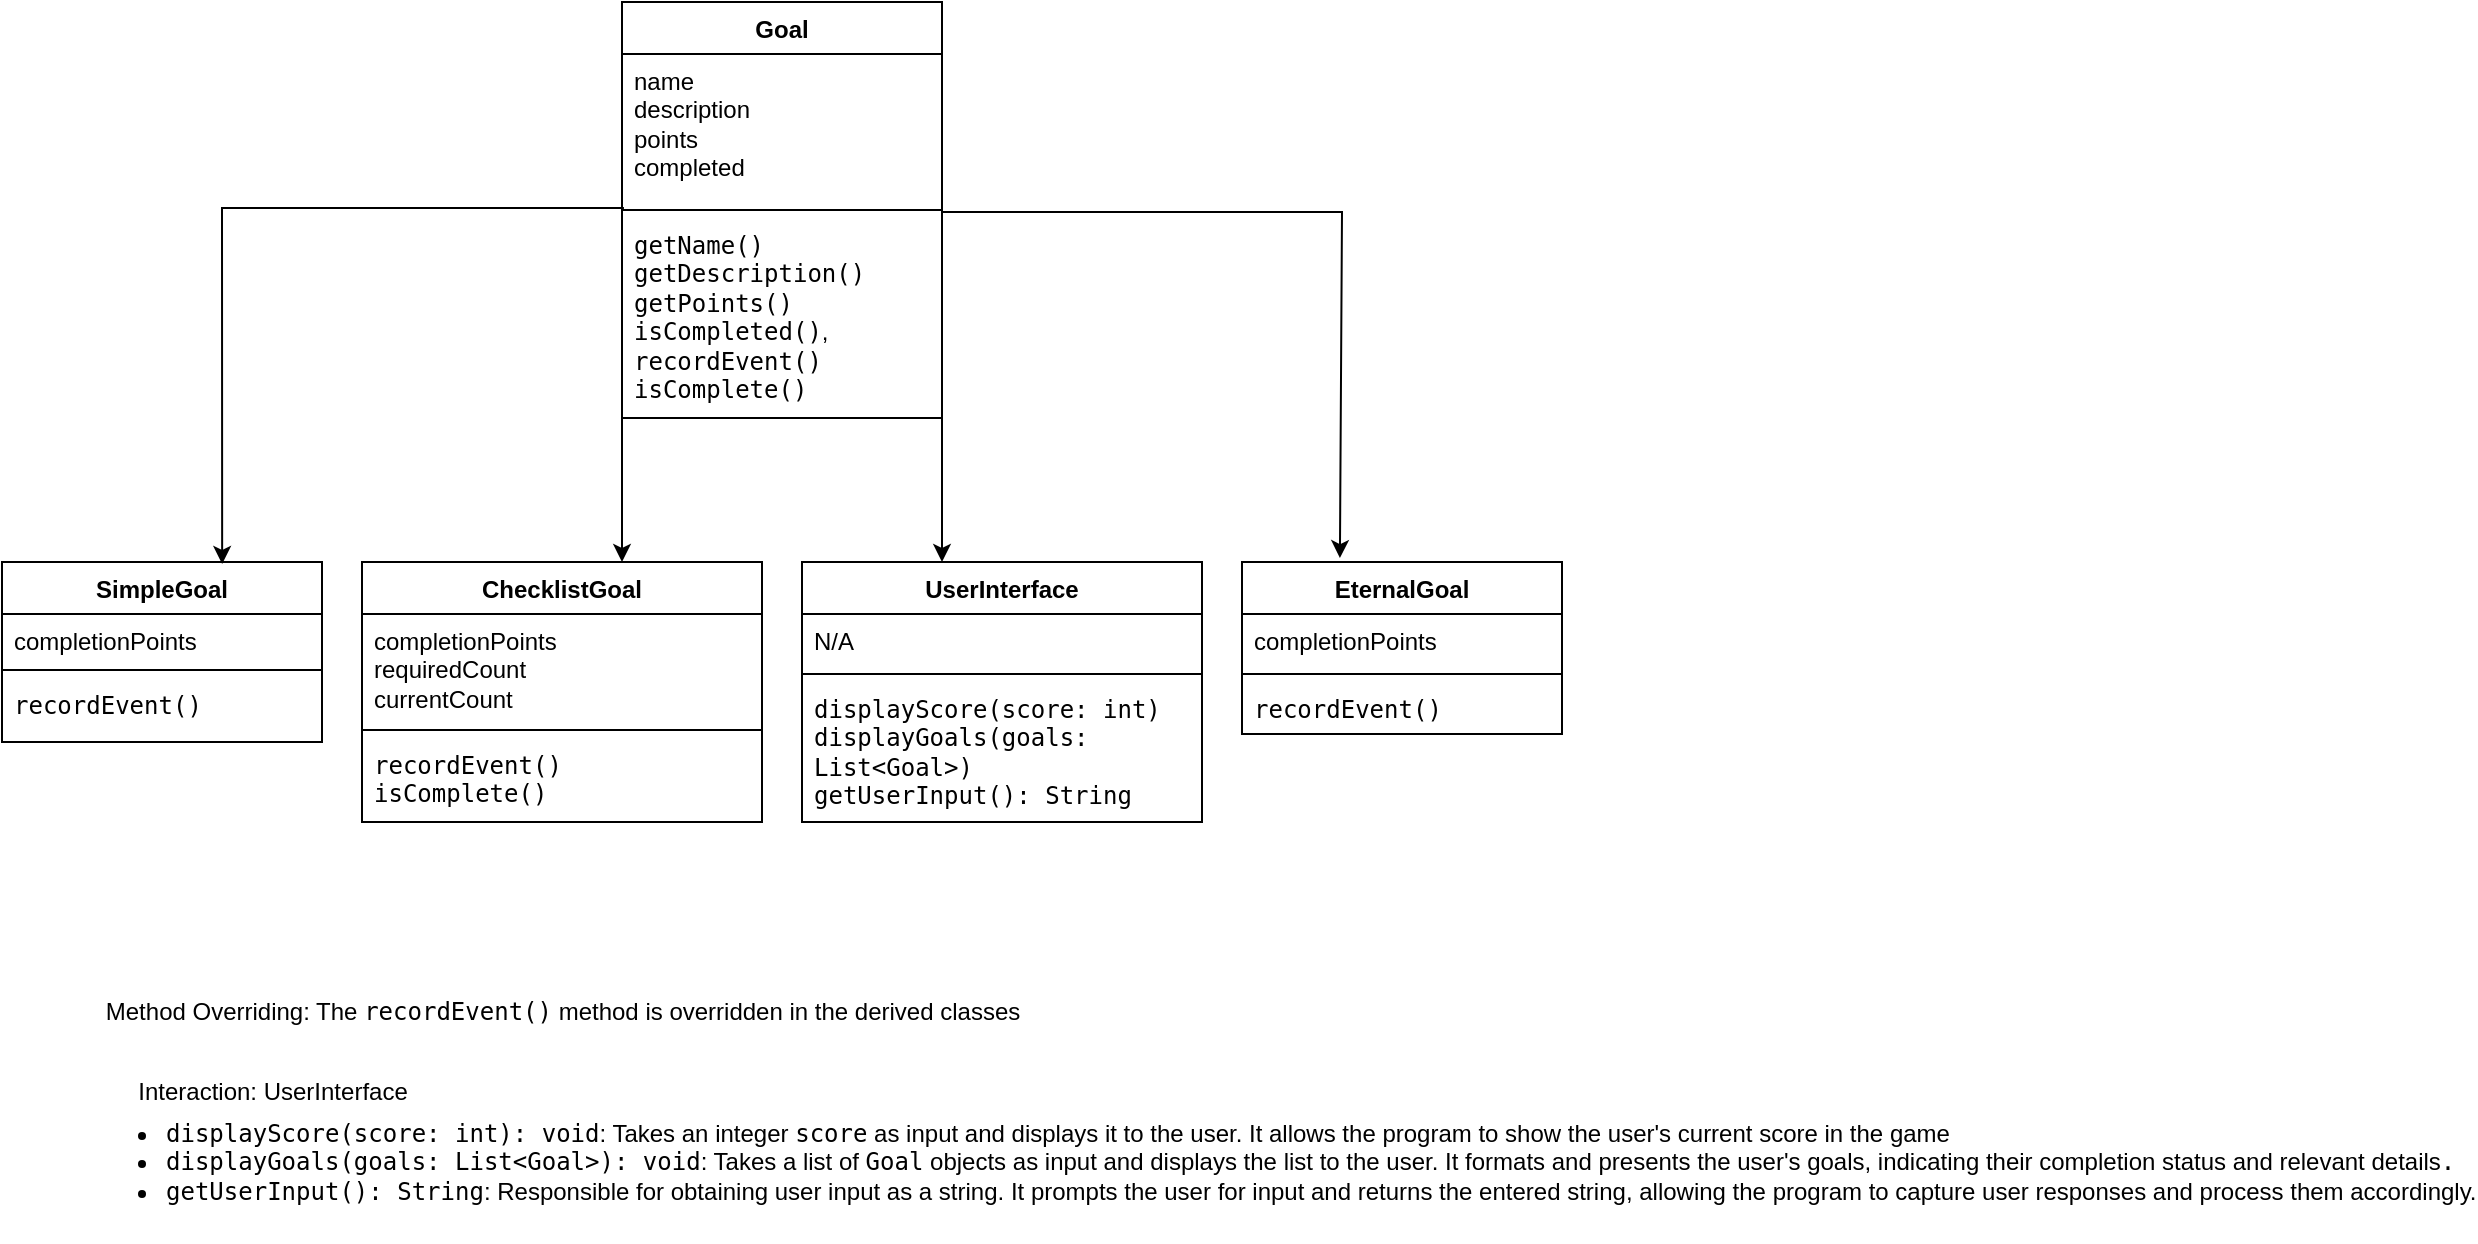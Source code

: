 <mxfile version="22.0.8" type="device">
  <diagram id="C5RBs43oDa-KdzZeNtuy" name="Page-1">
    <mxGraphModel dx="1750" dy="1043" grid="1" gridSize="10" guides="1" tooltips="1" connect="1" arrows="1" fold="1" page="1" pageScale="1" pageWidth="827" pageHeight="1169" math="0" shadow="0">
      <root>
        <mxCell id="WIyWlLk6GJQsqaUBKTNV-0" />
        <mxCell id="WIyWlLk6GJQsqaUBKTNV-1" parent="WIyWlLk6GJQsqaUBKTNV-0" />
        <mxCell id="iSuWOyVKi-u0P0QXyepy-0" value="&lt;div&gt;Goal&lt;/div&gt;" style="swimlane;fontStyle=1;align=center;verticalAlign=top;childLayout=stackLayout;horizontal=1;startSize=26;horizontalStack=0;resizeParent=1;resizeParentMax=0;resizeLast=0;collapsible=1;marginBottom=0;whiteSpace=wrap;html=1;" vertex="1" parent="WIyWlLk6GJQsqaUBKTNV-1">
          <mxGeometry x="320" y="200" width="160" height="208" as="geometry" />
        </mxCell>
        <mxCell id="iSuWOyVKi-u0P0QXyepy-1" value="&lt;div&gt;name&lt;/div&gt;&lt;div&gt;description&lt;/div&gt;&lt;div&gt;points&lt;/div&gt;&lt;div&gt;completed&lt;/div&gt;" style="text;strokeColor=none;fillColor=none;align=left;verticalAlign=top;spacingLeft=4;spacingRight=4;overflow=hidden;rotatable=0;points=[[0,0.5],[1,0.5]];portConstraint=eastwest;whiteSpace=wrap;html=1;" vertex="1" parent="iSuWOyVKi-u0P0QXyepy-0">
          <mxGeometry y="26" width="160" height="74" as="geometry" />
        </mxCell>
        <mxCell id="iSuWOyVKi-u0P0QXyepy-2" value="" style="line;strokeWidth=1;fillColor=none;align=left;verticalAlign=middle;spacingTop=-1;spacingLeft=3;spacingRight=3;rotatable=0;labelPosition=right;points=[];portConstraint=eastwest;strokeColor=inherit;" vertex="1" parent="iSuWOyVKi-u0P0QXyepy-0">
          <mxGeometry y="100" width="160" height="8" as="geometry" />
        </mxCell>
        <mxCell id="iSuWOyVKi-u0P0QXyepy-3" value="&lt;div&gt;&lt;code&gt;getName()&lt;/code&gt;&lt;/div&gt;&lt;div&gt;&lt;code&gt;getDescription()&lt;/code&gt;&lt;/div&gt;&lt;div&gt;&lt;code&gt;getPoints()&lt;/code&gt;&lt;/div&gt;&lt;div&gt;&lt;code&gt;isCompleted()&lt;/code&gt;, &lt;code&gt;recordEvent()&lt;/code&gt;&lt;/div&gt;&lt;div&gt;&lt;code&gt;isComplete()&lt;/code&gt;&lt;/div&gt;" style="text;strokeColor=none;fillColor=none;align=left;verticalAlign=top;spacingLeft=4;spacingRight=4;overflow=hidden;rotatable=0;points=[[0,0.5],[1,0.5]];portConstraint=eastwest;whiteSpace=wrap;html=1;" vertex="1" parent="iSuWOyVKi-u0P0QXyepy-0">
          <mxGeometry y="108" width="160" height="100" as="geometry" />
        </mxCell>
        <mxCell id="iSuWOyVKi-u0P0QXyepy-12" value="ChecklistGoal" style="swimlane;fontStyle=1;align=center;verticalAlign=top;childLayout=stackLayout;horizontal=1;startSize=26;horizontalStack=0;resizeParent=1;resizeParentMax=0;resizeLast=0;collapsible=1;marginBottom=0;whiteSpace=wrap;html=1;" vertex="1" parent="WIyWlLk6GJQsqaUBKTNV-1">
          <mxGeometry x="190" y="480" width="200" height="130" as="geometry" />
        </mxCell>
        <mxCell id="iSuWOyVKi-u0P0QXyepy-13" value="&lt;div&gt;completionPoints&lt;/div&gt;&lt;div&gt;requiredCount&lt;/div&gt;&lt;div&gt;currentCount&lt;/div&gt;" style="text;strokeColor=none;fillColor=none;align=left;verticalAlign=top;spacingLeft=4;spacingRight=4;overflow=hidden;rotatable=0;points=[[0,0.5],[1,0.5]];portConstraint=eastwest;whiteSpace=wrap;html=1;" vertex="1" parent="iSuWOyVKi-u0P0QXyepy-12">
          <mxGeometry y="26" width="200" height="54" as="geometry" />
        </mxCell>
        <mxCell id="iSuWOyVKi-u0P0QXyepy-14" value="" style="line;strokeWidth=1;fillColor=none;align=left;verticalAlign=middle;spacingTop=-1;spacingLeft=3;spacingRight=3;rotatable=0;labelPosition=right;points=[];portConstraint=eastwest;strokeColor=inherit;" vertex="1" parent="iSuWOyVKi-u0P0QXyepy-12">
          <mxGeometry y="80" width="200" height="8" as="geometry" />
        </mxCell>
        <mxCell id="iSuWOyVKi-u0P0QXyepy-15" value="&lt;div&gt;&lt;code&gt;recordEvent()&lt;/code&gt;&lt;/div&gt;&lt;div&gt;&lt;code&gt;isComplete()&lt;/code&gt;&lt;/div&gt;" style="text;strokeColor=none;fillColor=none;align=left;verticalAlign=top;spacingLeft=4;spacingRight=4;overflow=hidden;rotatable=0;points=[[0,0.5],[1,0.5]];portConstraint=eastwest;whiteSpace=wrap;html=1;" vertex="1" parent="iSuWOyVKi-u0P0QXyepy-12">
          <mxGeometry y="88" width="200" height="42" as="geometry" />
        </mxCell>
        <mxCell id="iSuWOyVKi-u0P0QXyepy-8" value="EternalGoal" style="swimlane;fontStyle=1;align=center;verticalAlign=top;childLayout=stackLayout;horizontal=1;startSize=26;horizontalStack=0;resizeParent=1;resizeParentMax=0;resizeLast=0;collapsible=1;marginBottom=0;whiteSpace=wrap;html=1;" vertex="1" parent="WIyWlLk6GJQsqaUBKTNV-1">
          <mxGeometry x="630" y="480" width="160" height="86" as="geometry" />
        </mxCell>
        <mxCell id="iSuWOyVKi-u0P0QXyepy-9" value="completionPoints" style="text;strokeColor=none;fillColor=none;align=left;verticalAlign=top;spacingLeft=4;spacingRight=4;overflow=hidden;rotatable=0;points=[[0,0.5],[1,0.5]];portConstraint=eastwest;whiteSpace=wrap;html=1;" vertex="1" parent="iSuWOyVKi-u0P0QXyepy-8">
          <mxGeometry y="26" width="160" height="26" as="geometry" />
        </mxCell>
        <mxCell id="iSuWOyVKi-u0P0QXyepy-10" value="" style="line;strokeWidth=1;fillColor=none;align=left;verticalAlign=middle;spacingTop=-1;spacingLeft=3;spacingRight=3;rotatable=0;labelPosition=right;points=[];portConstraint=eastwest;strokeColor=inherit;" vertex="1" parent="iSuWOyVKi-u0P0QXyepy-8">
          <mxGeometry y="52" width="160" height="8" as="geometry" />
        </mxCell>
        <mxCell id="iSuWOyVKi-u0P0QXyepy-11" value="&lt;code&gt;recordEvent()&lt;/code&gt;" style="text;strokeColor=none;fillColor=none;align=left;verticalAlign=top;spacingLeft=4;spacingRight=4;overflow=hidden;rotatable=0;points=[[0,0.5],[1,0.5]];portConstraint=eastwest;whiteSpace=wrap;html=1;" vertex="1" parent="iSuWOyVKi-u0P0QXyepy-8">
          <mxGeometry y="60" width="160" height="26" as="geometry" />
        </mxCell>
        <mxCell id="iSuWOyVKi-u0P0QXyepy-4" value="SimpleGoal" style="swimlane;fontStyle=1;align=center;verticalAlign=top;childLayout=stackLayout;horizontal=1;startSize=26;horizontalStack=0;resizeParent=1;resizeParentMax=0;resizeLast=0;collapsible=1;marginBottom=0;whiteSpace=wrap;html=1;" vertex="1" parent="WIyWlLk6GJQsqaUBKTNV-1">
          <mxGeometry x="10" y="480" width="160" height="90" as="geometry" />
        </mxCell>
        <mxCell id="iSuWOyVKi-u0P0QXyepy-5" value="completionPoints" style="text;strokeColor=none;fillColor=none;align=left;verticalAlign=top;spacingLeft=4;spacingRight=4;overflow=hidden;rotatable=0;points=[[0,0.5],[1,0.5]];portConstraint=eastwest;whiteSpace=wrap;html=1;" vertex="1" parent="iSuWOyVKi-u0P0QXyepy-4">
          <mxGeometry y="26" width="160" height="24" as="geometry" />
        </mxCell>
        <mxCell id="iSuWOyVKi-u0P0QXyepy-6" value="" style="line;strokeWidth=1;fillColor=none;align=left;verticalAlign=middle;spacingTop=-1;spacingLeft=3;spacingRight=3;rotatable=0;labelPosition=right;points=[];portConstraint=eastwest;strokeColor=inherit;" vertex="1" parent="iSuWOyVKi-u0P0QXyepy-4">
          <mxGeometry y="50" width="160" height="8" as="geometry" />
        </mxCell>
        <mxCell id="iSuWOyVKi-u0P0QXyepy-7" value="&lt;code&gt;recordEvent()&lt;/code&gt;" style="text;strokeColor=none;fillColor=none;align=left;verticalAlign=top;spacingLeft=4;spacingRight=4;overflow=hidden;rotatable=0;points=[[0,0.5],[1,0.5]];portConstraint=eastwest;whiteSpace=wrap;html=1;" vertex="1" parent="iSuWOyVKi-u0P0QXyepy-4">
          <mxGeometry y="58" width="160" height="32" as="geometry" />
        </mxCell>
        <mxCell id="iSuWOyVKi-u0P0QXyepy-16" value="UserInterface" style="swimlane;fontStyle=1;align=center;verticalAlign=top;childLayout=stackLayout;horizontal=1;startSize=26;horizontalStack=0;resizeParent=1;resizeParentMax=0;resizeLast=0;collapsible=1;marginBottom=0;whiteSpace=wrap;html=1;" vertex="1" parent="WIyWlLk6GJQsqaUBKTNV-1">
          <mxGeometry x="410" y="480" width="200" height="130" as="geometry" />
        </mxCell>
        <mxCell id="iSuWOyVKi-u0P0QXyepy-17" value="N/A" style="text;strokeColor=none;fillColor=none;align=left;verticalAlign=top;spacingLeft=4;spacingRight=4;overflow=hidden;rotatable=0;points=[[0,0.5],[1,0.5]];portConstraint=eastwest;whiteSpace=wrap;html=1;" vertex="1" parent="iSuWOyVKi-u0P0QXyepy-16">
          <mxGeometry y="26" width="200" height="26" as="geometry" />
        </mxCell>
        <mxCell id="iSuWOyVKi-u0P0QXyepy-18" value="" style="line;strokeWidth=1;fillColor=none;align=left;verticalAlign=middle;spacingTop=-1;spacingLeft=3;spacingRight=3;rotatable=0;labelPosition=right;points=[];portConstraint=eastwest;strokeColor=inherit;" vertex="1" parent="iSuWOyVKi-u0P0QXyepy-16">
          <mxGeometry y="52" width="200" height="8" as="geometry" />
        </mxCell>
        <mxCell id="iSuWOyVKi-u0P0QXyepy-19" value="&lt;div&gt;&lt;code&gt;displayScore(score: int)&lt;/code&gt;&lt;/div&gt;&lt;div&gt;&lt;code&gt;displayGoals(goals: List&amp;lt;Goal&amp;gt;)&lt;/code&gt;&lt;/div&gt;&lt;div&gt;&lt;code&gt;getUserInput(): String&lt;/code&gt;&lt;/div&gt;" style="text;strokeColor=none;fillColor=none;align=left;verticalAlign=top;spacingLeft=4;spacingRight=4;overflow=hidden;rotatable=0;points=[[0,0.5],[1,0.5]];portConstraint=eastwest;whiteSpace=wrap;html=1;" vertex="1" parent="iSuWOyVKi-u0P0QXyepy-16">
          <mxGeometry y="60" width="200" height="70" as="geometry" />
        </mxCell>
        <mxCell id="iSuWOyVKi-u0P0QXyepy-21" value="" style="endArrow=classic;html=1;rounded=0;entryX=0.35;entryY=0;entryDx=0;entryDy=0;entryPerimeter=0;" edge="1" parent="WIyWlLk6GJQsqaUBKTNV-1" target="iSuWOyVKi-u0P0QXyepy-16">
          <mxGeometry width="50" height="50" relative="1" as="geometry">
            <mxPoint x="480" y="408" as="sourcePoint" />
            <mxPoint x="480" y="478" as="targetPoint" />
          </mxGeometry>
        </mxCell>
        <mxCell id="iSuWOyVKi-u0P0QXyepy-22" value="" style="endArrow=classic;html=1;rounded=0;entryX=0.65;entryY=0;entryDx=0;entryDy=0;entryPerimeter=0;" edge="1" parent="WIyWlLk6GJQsqaUBKTNV-1" target="iSuWOyVKi-u0P0QXyepy-12">
          <mxGeometry width="50" height="50" relative="1" as="geometry">
            <mxPoint x="320" y="408" as="sourcePoint" />
            <mxPoint x="310" y="460" as="targetPoint" />
          </mxGeometry>
        </mxCell>
        <mxCell id="iSuWOyVKi-u0P0QXyepy-23" value="" style="endArrow=classic;html=1;rounded=0;exitX=1;exitY=-0.03;exitDx=0;exitDy=0;exitPerimeter=0;entryX=0.306;entryY=-0.023;entryDx=0;entryDy=0;entryPerimeter=0;" edge="1" parent="WIyWlLk6GJQsqaUBKTNV-1" source="iSuWOyVKi-u0P0QXyepy-3" target="iSuWOyVKi-u0P0QXyepy-8">
          <mxGeometry width="50" height="50" relative="1" as="geometry">
            <mxPoint x="500" y="290" as="sourcePoint" />
            <mxPoint x="690" y="430" as="targetPoint" />
            <Array as="points">
              <mxPoint x="680" y="305" />
            </Array>
          </mxGeometry>
        </mxCell>
        <mxCell id="iSuWOyVKi-u0P0QXyepy-24" value="" style="endArrow=classic;html=1;rounded=0;exitX=0.006;exitY=-0.05;exitDx=0;exitDy=0;exitPerimeter=0;entryX=0.688;entryY=0.011;entryDx=0;entryDy=0;entryPerimeter=0;" edge="1" parent="WIyWlLk6GJQsqaUBKTNV-1" source="iSuWOyVKi-u0P0QXyepy-3" target="iSuWOyVKi-u0P0QXyepy-4">
          <mxGeometry width="50" height="50" relative="1" as="geometry">
            <mxPoint y="270" as="sourcePoint" />
            <mxPoint x="199" y="443" as="targetPoint" />
            <Array as="points">
              <mxPoint x="120" y="303" />
            </Array>
          </mxGeometry>
        </mxCell>
        <mxCell id="iSuWOyVKi-u0P0QXyepy-26" value="&lt;blockquote&gt;&lt;div&gt;Method Overriding: The &lt;code&gt;recordEvent()&lt;/code&gt; method is overridden in the derived classes&lt;/div&gt;&lt;/blockquote&gt;" style="text;html=1;align=center;verticalAlign=middle;resizable=0;points=[];autosize=1;strokeColor=none;fillColor=none;" vertex="1" parent="WIyWlLk6GJQsqaUBKTNV-1">
          <mxGeometry x="25" y="680" width="530" height="50" as="geometry" />
        </mxCell>
        <mxCell id="iSuWOyVKi-u0P0QXyepy-28" value="Interaction: UserInterface" style="text;html=1;align=center;verticalAlign=middle;resizable=0;points=[];autosize=1;strokeColor=none;fillColor=none;" vertex="1" parent="WIyWlLk6GJQsqaUBKTNV-1">
          <mxGeometry x="70" y="730" width="150" height="30" as="geometry" />
        </mxCell>
        <mxCell id="iSuWOyVKi-u0P0QXyepy-30" value="&lt;ul&gt;&lt;li&gt;&lt;code&gt;displayScore(score: int): void&lt;/code&gt;: Takes an integer &lt;code&gt;score&lt;/code&gt; as input and displays it to the user. It allows the program to show the user&#39;s current score in the game&lt;/li&gt;&lt;li&gt;&lt;code&gt;displayGoals(goals: List&amp;lt;Goal&amp;gt;): void&lt;/code&gt;: Takes a list of &lt;code&gt;Goal&lt;/code&gt; objects as input and displays the list to the user. It formats and presents the user&#39;s goals, indicating their completion status and relevant details&lt;code&gt;.&lt;/code&gt;&lt;/li&gt;&lt;li&gt;&lt;code&gt;getUserInput(): String&lt;/code&gt;: Responsible for obtaining user input as a string. It prompts the user for input and returns the entered string, allowing the program to capture user responses and process them accordingly.&lt;/li&gt;&lt;/ul&gt;" style="text;html=1;align=left;verticalAlign=middle;resizable=0;points=[];autosize=1;strokeColor=none;fillColor=none;rounded=0;labelBorderColor=none;labelBackgroundColor=none;" vertex="1" parent="WIyWlLk6GJQsqaUBKTNV-1">
          <mxGeometry x="50" y="740" width="1150" height="80" as="geometry" />
        </mxCell>
      </root>
    </mxGraphModel>
  </diagram>
</mxfile>

